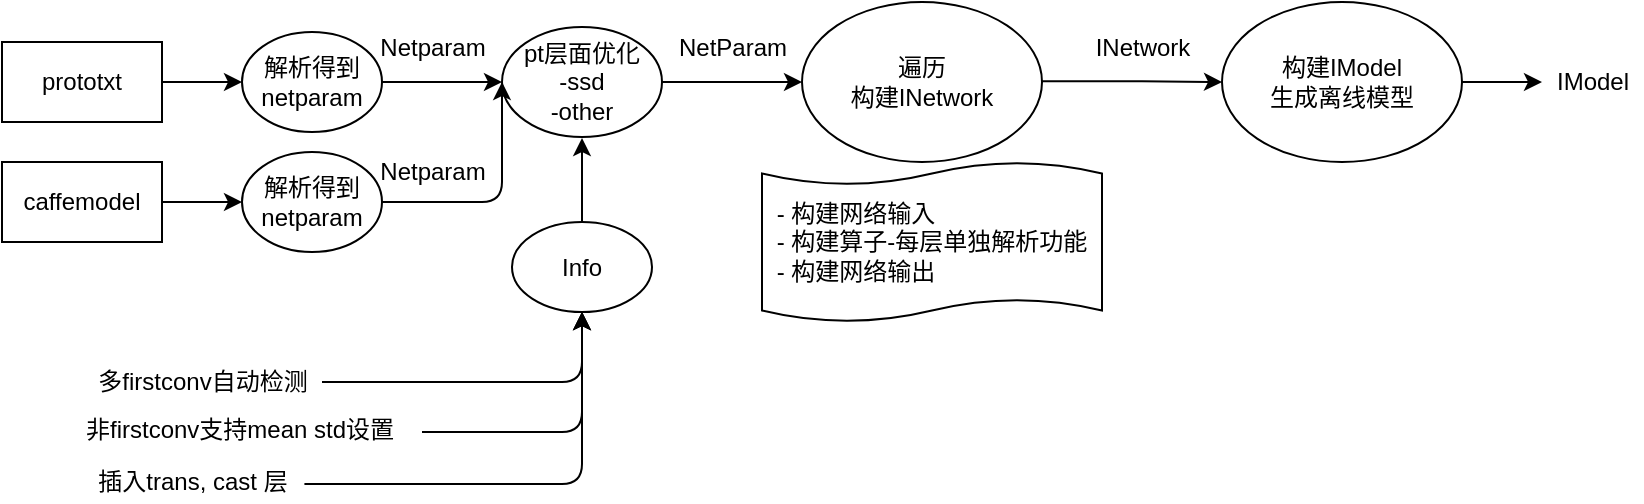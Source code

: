 <mxfile version="13.8.1" type="github">
  <diagram id="v_nvT8ZMRaaNZ1D_ayb4" name="Page-1">
    <mxGraphModel dx="1138" dy="639" grid="1" gridSize="10" guides="1" tooltips="1" connect="1" arrows="1" fold="1" page="1" pageScale="1" pageWidth="827" pageHeight="1169" math="0" shadow="0">
      <root>
        <mxCell id="0" />
        <mxCell id="1" parent="0" />
        <mxCell id="O-ZwVIryo0NKM8jk4yb6-1" value="prototxt" style="rounded=0;whiteSpace=wrap;html=1;" parent="1" vertex="1">
          <mxGeometry y="240" width="80" height="40" as="geometry" />
        </mxCell>
        <mxCell id="O-ZwVIryo0NKM8jk4yb6-2" value="caffemodel" style="rounded=0;whiteSpace=wrap;html=1;" parent="1" vertex="1">
          <mxGeometry y="300" width="80" height="40" as="geometry" />
        </mxCell>
        <mxCell id="O-ZwVIryo0NKM8jk4yb6-3" value="" style="endArrow=classic;html=1;exitX=1;exitY=0.5;exitDx=0;exitDy=0;" parent="1" source="O-ZwVIryo0NKM8jk4yb6-2" edge="1">
          <mxGeometry width="50" height="50" relative="1" as="geometry">
            <mxPoint x="120" y="360" as="sourcePoint" />
            <mxPoint x="120" y="320" as="targetPoint" />
          </mxGeometry>
        </mxCell>
        <mxCell id="O-ZwVIryo0NKM8jk4yb6-4" value="pt层面优化&lt;br&gt;-ssd&lt;br&gt;-other" style="ellipse;whiteSpace=wrap;html=1;" parent="1" vertex="1">
          <mxGeometry x="250" y="232.5" width="80" height="55" as="geometry" />
        </mxCell>
        <mxCell id="O-ZwVIryo0NKM8jk4yb6-5" value="" style="endArrow=classic;html=1;exitX=1;exitY=0.5;exitDx=0;exitDy=0;" parent="1" source="O-ZwVIryo0NKM8jk4yb6-1" edge="1">
          <mxGeometry width="50" height="50" relative="1" as="geometry">
            <mxPoint x="30" y="420" as="sourcePoint" />
            <mxPoint x="120" y="260" as="targetPoint" />
            <Array as="points" />
          </mxGeometry>
        </mxCell>
        <mxCell id="O-ZwVIryo0NKM8jk4yb6-6" value="" style="endArrow=classic;html=1;exitX=1;exitY=0.5;exitDx=0;exitDy=0;entryX=0;entryY=0.5;entryDx=0;entryDy=0;" parent="1" edge="1" target="O-ZwVIryo0NKM8jk4yb6-4">
          <mxGeometry width="50" height="50" relative="1" as="geometry">
            <mxPoint x="190" y="260" as="sourcePoint" />
            <mxPoint x="230" y="260" as="targetPoint" />
            <Array as="points" />
          </mxGeometry>
        </mxCell>
        <mxCell id="O-ZwVIryo0NKM8jk4yb6-7" value="解析得到netparam" style="ellipse;whiteSpace=wrap;html=1;" parent="1" vertex="1">
          <mxGeometry x="120" y="235" width="70" height="50" as="geometry" />
        </mxCell>
        <mxCell id="O-ZwVIryo0NKM8jk4yb6-8" value="解析得到netparam" style="ellipse;whiteSpace=wrap;html=1;" parent="1" vertex="1">
          <mxGeometry x="120" y="295" width="70" height="50" as="geometry" />
        </mxCell>
        <mxCell id="O-ZwVIryo0NKM8jk4yb6-9" value="" style="endArrow=classic;html=1;exitX=1;exitY=0.5;exitDx=0;exitDy=0;entryX=0;entryY=0.5;entryDx=0;entryDy=0;" parent="1" source="O-ZwVIryo0NKM8jk4yb6-8" target="O-ZwVIryo0NKM8jk4yb6-4" edge="1">
          <mxGeometry width="50" height="50" relative="1" as="geometry">
            <mxPoint x="210" y="400" as="sourcePoint" />
            <mxPoint x="260" y="350" as="targetPoint" />
            <Array as="points">
              <mxPoint x="250" y="320" />
            </Array>
          </mxGeometry>
        </mxCell>
        <mxCell id="O-ZwVIryo0NKM8jk4yb6-10" value="" style="endArrow=classic;html=1;exitX=1;exitY=0.5;exitDx=0;exitDy=0;entryX=0;entryY=0.5;entryDx=0;entryDy=0;" parent="1" source="O-ZwVIryo0NKM8jk4yb6-4" edge="1" target="O-ZwVIryo0NKM8jk4yb6-11">
          <mxGeometry width="50" height="50" relative="1" as="geometry">
            <mxPoint x="330" y="380" as="sourcePoint" />
            <mxPoint x="380" y="260" as="targetPoint" />
          </mxGeometry>
        </mxCell>
        <mxCell id="O-ZwVIryo0NKM8jk4yb6-11" value="遍历&lt;br&gt;构建INetwork" style="ellipse;whiteSpace=wrap;html=1;" parent="1" vertex="1">
          <mxGeometry x="400" y="220" width="120" height="80" as="geometry" />
        </mxCell>
        <mxCell id="Stex0h5j8dVFl6hF4uOk-2" value="&lt;div align=&quot;left&quot;&gt;&lt;span&gt;- 构建网络输入&lt;/span&gt;&lt;br&gt;&lt;span&gt;- 构建算子-每层单独解析功能&lt;/span&gt;&lt;br&gt;&lt;span&gt;- 构建网络输出&lt;/span&gt;&lt;/div&gt;" style="shape=tape;whiteSpace=wrap;html=1;size=0.143;" vertex="1" parent="1">
          <mxGeometry x="380" y="300" width="170" height="80" as="geometry" />
        </mxCell>
        <mxCell id="Stex0h5j8dVFl6hF4uOk-3" value="" style="endArrow=classic;html=1;exitX=1;exitY=0.5;exitDx=0;exitDy=0;entryX=0;entryY=0.5;entryDx=0;entryDy=0;" edge="1" parent="1" target="Stex0h5j8dVFl6hF4uOk-10">
          <mxGeometry width="50" height="50" relative="1" as="geometry">
            <mxPoint x="520" y="259.58" as="sourcePoint" />
            <mxPoint x="610" y="260" as="targetPoint" />
            <Array as="points">
              <mxPoint x="560" y="259.58" />
            </Array>
          </mxGeometry>
        </mxCell>
        <mxCell id="Stex0h5j8dVFl6hF4uOk-4" value="NetParam" style="text;html=1;align=center;verticalAlign=middle;resizable=0;points=[];autosize=1;" vertex="1" parent="1">
          <mxGeometry x="330" y="232.5" width="70" height="20" as="geometry" />
        </mxCell>
        <mxCell id="Stex0h5j8dVFl6hF4uOk-6" value="&lt;div&gt;INetwork&lt;/div&gt;" style="text;html=1;align=center;verticalAlign=middle;resizable=0;points=[];autosize=1;" vertex="1" parent="1">
          <mxGeometry x="540" y="232.5" width="60" height="20" as="geometry" />
        </mxCell>
        <mxCell id="Stex0h5j8dVFl6hF4uOk-7" value="Netparam" style="text;html=1;align=center;verticalAlign=middle;resizable=0;points=[];autosize=1;" vertex="1" parent="1">
          <mxGeometry x="180" y="232.5" width="70" height="20" as="geometry" />
        </mxCell>
        <mxCell id="Stex0h5j8dVFl6hF4uOk-8" value="Netparam" style="text;html=1;align=center;verticalAlign=middle;resizable=0;points=[];autosize=1;" vertex="1" parent="1">
          <mxGeometry x="180" y="295" width="70" height="20" as="geometry" />
        </mxCell>
        <mxCell id="Stex0h5j8dVFl6hF4uOk-14" value="" style="edgeStyle=orthogonalEdgeStyle;rounded=0;orthogonalLoop=1;jettySize=auto;html=1;" edge="1" parent="1" source="Stex0h5j8dVFl6hF4uOk-10" target="Stex0h5j8dVFl6hF4uOk-15">
          <mxGeometry relative="1" as="geometry">
            <mxPoint x="760" y="250" as="targetPoint" />
          </mxGeometry>
        </mxCell>
        <mxCell id="Stex0h5j8dVFl6hF4uOk-10" value="&lt;div&gt;构建IModel&lt;/div&gt;&lt;div&gt;生成离线模型&lt;br&gt;&lt;/div&gt;" style="ellipse;whiteSpace=wrap;html=1;" vertex="1" parent="1">
          <mxGeometry x="610" y="220" width="120" height="80" as="geometry" />
        </mxCell>
        <mxCell id="Stex0h5j8dVFl6hF4uOk-15" value="&lt;div&gt;IModel&lt;/div&gt;" style="text;html=1;align=center;verticalAlign=middle;resizable=0;points=[];autosize=1;" vertex="1" parent="1">
          <mxGeometry x="770" y="250" width="50" height="20" as="geometry" />
        </mxCell>
        <mxCell id="Stex0h5j8dVFl6hF4uOk-16" value="&lt;div&gt;多firstconv自动检测&lt;/div&gt;" style="text;html=1;align=center;verticalAlign=middle;resizable=0;points=[];autosize=1;" vertex="1" parent="1">
          <mxGeometry x="40" y="400" width="120" height="20" as="geometry" />
        </mxCell>
        <mxCell id="Stex0h5j8dVFl6hF4uOk-17" value="非firstconv支持mean std设置" style="text;whiteSpace=wrap;html=1;" vertex="1" parent="1">
          <mxGeometry x="40" y="420" width="170" height="30" as="geometry" />
        </mxCell>
        <mxCell id="Stex0h5j8dVFl6hF4uOk-18" value="" style="endArrow=classic;html=1;entryX=0.5;entryY=1;entryDx=0;entryDy=0;" edge="1" parent="1" source="Stex0h5j8dVFl6hF4uOk-16" target="Stex0h5j8dVFl6hF4uOk-24">
          <mxGeometry width="50" height="50" relative="1" as="geometry">
            <mxPoint x="130" y="410" as="sourcePoint" />
            <mxPoint x="280" y="370" as="targetPoint" />
            <Array as="points">
              <mxPoint x="290" y="410" />
            </Array>
          </mxGeometry>
        </mxCell>
        <mxCell id="Stex0h5j8dVFl6hF4uOk-19" value="" style="endArrow=classic;html=1;exitX=1;exitY=0.5;exitDx=0;exitDy=0;entryX=0.5;entryY=1;entryDx=0;entryDy=0;" edge="1" parent="1" source="Stex0h5j8dVFl6hF4uOk-17" target="Stex0h5j8dVFl6hF4uOk-24">
          <mxGeometry width="50" height="50" relative="1" as="geometry">
            <mxPoint x="140" y="420" as="sourcePoint" />
            <mxPoint x="290" y="390" as="targetPoint" />
            <Array as="points">
              <mxPoint x="290" y="435" />
            </Array>
          </mxGeometry>
        </mxCell>
        <mxCell id="Stex0h5j8dVFl6hF4uOk-21" value="&lt;div&gt;插入trans, cast 层&lt;/div&gt;" style="text;html=1;align=center;verticalAlign=middle;resizable=0;points=[];autosize=1;" vertex="1" parent="1">
          <mxGeometry x="40" y="450" width="110" height="20" as="geometry" />
        </mxCell>
        <mxCell id="Stex0h5j8dVFl6hF4uOk-22" value="" style="endArrow=classic;html=1;exitX=1.011;exitY=0.55;exitDx=0;exitDy=0;exitPerimeter=0;entryX=0.5;entryY=1;entryDx=0;entryDy=0;" edge="1" parent="1" source="Stex0h5j8dVFl6hF4uOk-21" target="Stex0h5j8dVFl6hF4uOk-24">
          <mxGeometry width="50" height="50" relative="1" as="geometry">
            <mxPoint x="230" y="461" as="sourcePoint" />
            <mxPoint x="300" y="400" as="targetPoint" />
            <Array as="points">
              <mxPoint x="290" y="461" />
            </Array>
          </mxGeometry>
        </mxCell>
        <mxCell id="Stex0h5j8dVFl6hF4uOk-26" value="" style="edgeStyle=orthogonalEdgeStyle;rounded=0;orthogonalLoop=1;jettySize=auto;html=1;" edge="1" parent="1" source="Stex0h5j8dVFl6hF4uOk-24">
          <mxGeometry relative="1" as="geometry">
            <mxPoint x="290" y="288" as="targetPoint" />
          </mxGeometry>
        </mxCell>
        <mxCell id="Stex0h5j8dVFl6hF4uOk-24" value="&lt;div&gt;Info&lt;/div&gt;" style="ellipse;whiteSpace=wrap;html=1;" vertex="1" parent="1">
          <mxGeometry x="255" y="330" width="70" height="45" as="geometry" />
        </mxCell>
      </root>
    </mxGraphModel>
  </diagram>
</mxfile>
